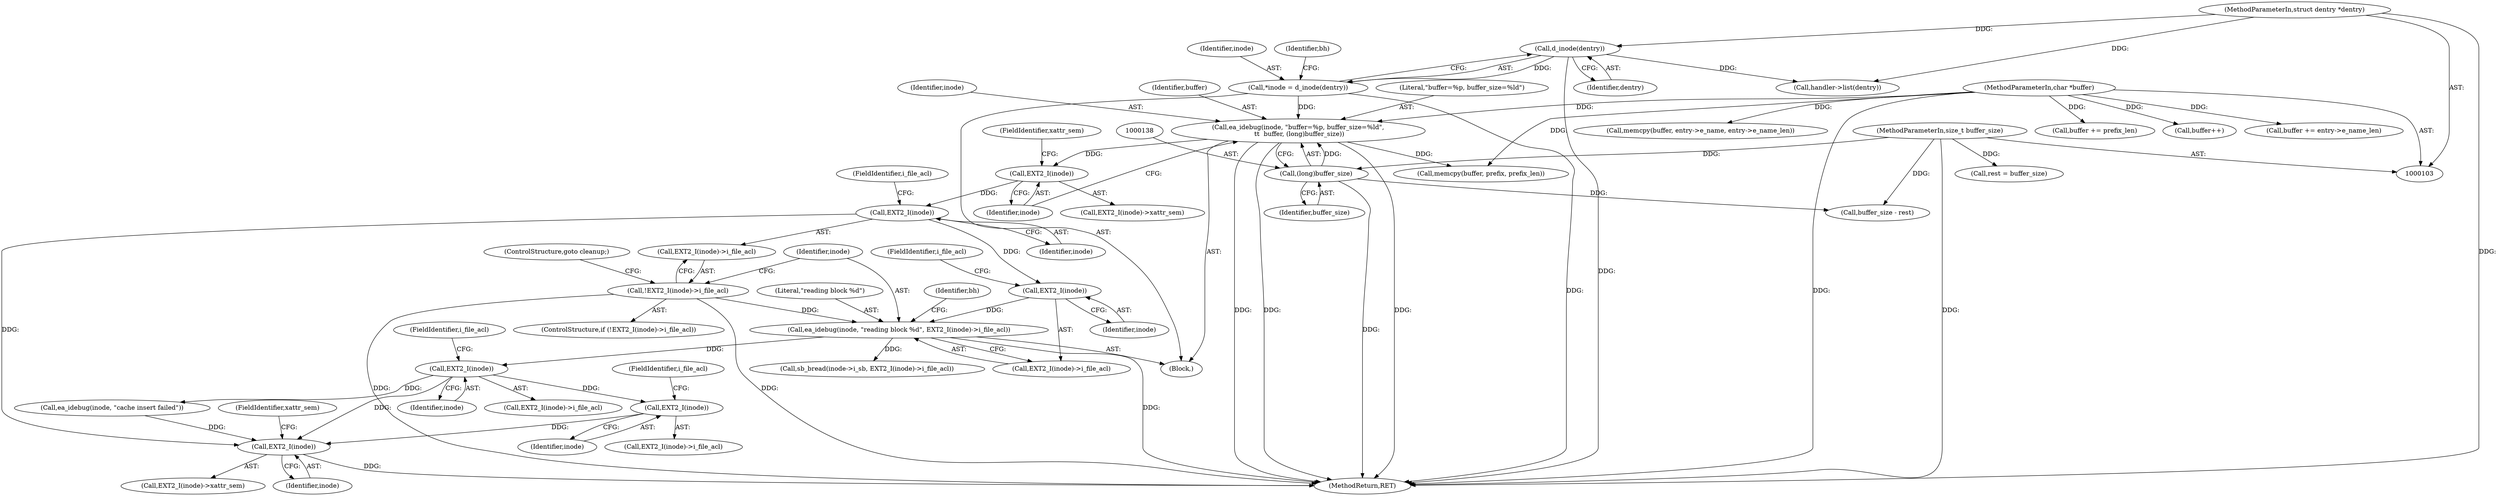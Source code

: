 digraph "0_linux_be0726d33cb8f411945884664924bed3cb8c70ee_8@pointer" {
"1000231" [label="(Call,EXT2_I(inode))"];
"1000170" [label="(Call,EXT2_I(inode))"];
"1000156" [label="(Call,ea_idebug(inode, \"reading block %d\", EXT2_I(inode)->i_file_acl))"];
"1000160" [label="(Call,EXT2_I(inode))"];
"1000152" [label="(Call,EXT2_I(inode))"];
"1000143" [label="(Call,EXT2_I(inode))"];
"1000133" [label="(Call,ea_idebug(inode, \"buffer=%p, buffer_size=%ld\",\n \t\t  buffer, (long)buffer_size))"];
"1000109" [label="(Call,*inode = d_inode(dentry))"];
"1000111" [label="(Call,d_inode(dentry))"];
"1000104" [label="(MethodParameterIn,struct dentry *dentry)"];
"1000105" [label="(MethodParameterIn,char *buffer)"];
"1000137" [label="(Call,(long)buffer_size)"];
"1000106" [label="(MethodParameterIn,size_t buffer_size)"];
"1000150" [label="(Call,!EXT2_I(inode)->i_file_acl)"];
"1000371" [label="(Call,EXT2_I(inode))"];
"1000336" [label="(Call,buffer += prefix_len)"];
"1000157" [label="(Identifier,inode)"];
"1000154" [label="(FieldIdentifier,i_file_acl)"];
"1000354" [label="(Call,buffer++)"];
"1000362" [label="(Call,buffer_size - rest)"];
"1000162" [label="(FieldIdentifier,i_file_acl)"];
"1000373" [label="(FieldIdentifier,xattr_sem)"];
"1000142" [label="(Call,EXT2_I(inode)->xattr_sem)"];
"1000105" [label="(MethodParameterIn,char *buffer)"];
"1000153" [label="(Identifier,inode)"];
"1000110" [label="(Identifier,inode)"];
"1000156" [label="(Call,ea_idebug(inode, \"reading block %d\", EXT2_I(inode)->i_file_acl))"];
"1000115" [label="(Identifier,bh)"];
"1000155" [label="(ControlStructure,goto cleanup;)"];
"1000136" [label="(Identifier,buffer)"];
"1000267" [label="(Call,ea_idebug(inode, \"cache insert failed\"))"];
"1000161" [label="(Identifier,inode)"];
"1000170" [label="(Call,EXT2_I(inode))"];
"1000135" [label="(Literal,\"buffer=%p, buffer_size=%ld\")"];
"1000332" [label="(Call,memcpy(buffer, prefix, prefix_len))"];
"1000150" [label="(Call,!EXT2_I(inode)->i_file_acl)"];
"1000151" [label="(Call,EXT2_I(inode)->i_file_acl)"];
"1000233" [label="(FieldIdentifier,i_file_acl)"];
"1000164" [label="(Identifier,bh)"];
"1000370" [label="(Call,EXT2_I(inode)->xattr_sem)"];
"1000232" [label="(Identifier,inode)"];
"1000169" [label="(Call,EXT2_I(inode)->i_file_acl)"];
"1000160" [label="(Call,EXT2_I(inode))"];
"1000111" [label="(Call,d_inode(dentry))"];
"1000347" [label="(Call,buffer += entry->e_name_len)"];
"1000106" [label="(MethodParameterIn,size_t buffer_size)"];
"1000165" [label="(Call,sb_bread(inode->i_sb, EXT2_I(inode)->i_file_acl))"];
"1000112" [label="(Identifier,dentry)"];
"1000133" [label="(Call,ea_idebug(inode, \"buffer=%p, buffer_size=%ld\",\n \t\t  buffer, (long)buffer_size))"];
"1000107" [label="(Block,)"];
"1000230" [label="(Call,EXT2_I(inode)->i_file_acl)"];
"1000134" [label="(Identifier,inode)"];
"1000145" [label="(FieldIdentifier,xattr_sem)"];
"1000298" [label="(Call,handler->list(dentry))"];
"1000371" [label="(Call,EXT2_I(inode))"];
"1000376" [label="(MethodReturn,RET)"];
"1000104" [label="(MethodParameterIn,struct dentry *dentry)"];
"1000339" [label="(Call,memcpy(buffer, entry->e_name, entry->e_name_len))"];
"1000149" [label="(ControlStructure,if (!EXT2_I(inode)->i_file_acl))"];
"1000152" [label="(Call,EXT2_I(inode))"];
"1000158" [label="(Literal,\"reading block %d\")"];
"1000231" [label="(Call,EXT2_I(inode))"];
"1000139" [label="(Identifier,buffer_size)"];
"1000120" [label="(Call,rest = buffer_size)"];
"1000137" [label="(Call,(long)buffer_size)"];
"1000171" [label="(Identifier,inode)"];
"1000159" [label="(Call,EXT2_I(inode)->i_file_acl)"];
"1000143" [label="(Call,EXT2_I(inode))"];
"1000109" [label="(Call,*inode = d_inode(dentry))"];
"1000172" [label="(FieldIdentifier,i_file_acl)"];
"1000372" [label="(Identifier,inode)"];
"1000144" [label="(Identifier,inode)"];
"1000231" -> "1000230"  [label="AST: "];
"1000231" -> "1000232"  [label="CFG: "];
"1000232" -> "1000231"  [label="AST: "];
"1000233" -> "1000231"  [label="CFG: "];
"1000170" -> "1000231"  [label="DDG: "];
"1000231" -> "1000371"  [label="DDG: "];
"1000170" -> "1000169"  [label="AST: "];
"1000170" -> "1000171"  [label="CFG: "];
"1000171" -> "1000170"  [label="AST: "];
"1000172" -> "1000170"  [label="CFG: "];
"1000156" -> "1000170"  [label="DDG: "];
"1000170" -> "1000267"  [label="DDG: "];
"1000170" -> "1000371"  [label="DDG: "];
"1000156" -> "1000107"  [label="AST: "];
"1000156" -> "1000159"  [label="CFG: "];
"1000157" -> "1000156"  [label="AST: "];
"1000158" -> "1000156"  [label="AST: "];
"1000159" -> "1000156"  [label="AST: "];
"1000164" -> "1000156"  [label="CFG: "];
"1000156" -> "1000376"  [label="DDG: "];
"1000160" -> "1000156"  [label="DDG: "];
"1000150" -> "1000156"  [label="DDG: "];
"1000156" -> "1000165"  [label="DDG: "];
"1000160" -> "1000159"  [label="AST: "];
"1000160" -> "1000161"  [label="CFG: "];
"1000161" -> "1000160"  [label="AST: "];
"1000162" -> "1000160"  [label="CFG: "];
"1000152" -> "1000160"  [label="DDG: "];
"1000152" -> "1000151"  [label="AST: "];
"1000152" -> "1000153"  [label="CFG: "];
"1000153" -> "1000152"  [label="AST: "];
"1000154" -> "1000152"  [label="CFG: "];
"1000143" -> "1000152"  [label="DDG: "];
"1000152" -> "1000371"  [label="DDG: "];
"1000143" -> "1000142"  [label="AST: "];
"1000143" -> "1000144"  [label="CFG: "];
"1000144" -> "1000143"  [label="AST: "];
"1000145" -> "1000143"  [label="CFG: "];
"1000133" -> "1000143"  [label="DDG: "];
"1000133" -> "1000107"  [label="AST: "];
"1000133" -> "1000137"  [label="CFG: "];
"1000134" -> "1000133"  [label="AST: "];
"1000135" -> "1000133"  [label="AST: "];
"1000136" -> "1000133"  [label="AST: "];
"1000137" -> "1000133"  [label="AST: "];
"1000144" -> "1000133"  [label="CFG: "];
"1000133" -> "1000376"  [label="DDG: "];
"1000133" -> "1000376"  [label="DDG: "];
"1000133" -> "1000376"  [label="DDG: "];
"1000109" -> "1000133"  [label="DDG: "];
"1000105" -> "1000133"  [label="DDG: "];
"1000137" -> "1000133"  [label="DDG: "];
"1000133" -> "1000332"  [label="DDG: "];
"1000109" -> "1000107"  [label="AST: "];
"1000109" -> "1000111"  [label="CFG: "];
"1000110" -> "1000109"  [label="AST: "];
"1000111" -> "1000109"  [label="AST: "];
"1000115" -> "1000109"  [label="CFG: "];
"1000109" -> "1000376"  [label="DDG: "];
"1000111" -> "1000109"  [label="DDG: "];
"1000111" -> "1000112"  [label="CFG: "];
"1000112" -> "1000111"  [label="AST: "];
"1000111" -> "1000376"  [label="DDG: "];
"1000104" -> "1000111"  [label="DDG: "];
"1000111" -> "1000298"  [label="DDG: "];
"1000104" -> "1000103"  [label="AST: "];
"1000104" -> "1000376"  [label="DDG: "];
"1000104" -> "1000298"  [label="DDG: "];
"1000105" -> "1000103"  [label="AST: "];
"1000105" -> "1000376"  [label="DDG: "];
"1000105" -> "1000332"  [label="DDG: "];
"1000105" -> "1000336"  [label="DDG: "];
"1000105" -> "1000339"  [label="DDG: "];
"1000105" -> "1000347"  [label="DDG: "];
"1000105" -> "1000354"  [label="DDG: "];
"1000137" -> "1000139"  [label="CFG: "];
"1000138" -> "1000137"  [label="AST: "];
"1000139" -> "1000137"  [label="AST: "];
"1000137" -> "1000376"  [label="DDG: "];
"1000106" -> "1000137"  [label="DDG: "];
"1000137" -> "1000362"  [label="DDG: "];
"1000106" -> "1000103"  [label="AST: "];
"1000106" -> "1000376"  [label="DDG: "];
"1000106" -> "1000120"  [label="DDG: "];
"1000106" -> "1000362"  [label="DDG: "];
"1000150" -> "1000149"  [label="AST: "];
"1000150" -> "1000151"  [label="CFG: "];
"1000151" -> "1000150"  [label="AST: "];
"1000155" -> "1000150"  [label="CFG: "];
"1000157" -> "1000150"  [label="CFG: "];
"1000150" -> "1000376"  [label="DDG: "];
"1000150" -> "1000376"  [label="DDG: "];
"1000371" -> "1000370"  [label="AST: "];
"1000371" -> "1000372"  [label="CFG: "];
"1000372" -> "1000371"  [label="AST: "];
"1000373" -> "1000371"  [label="CFG: "];
"1000371" -> "1000376"  [label="DDG: "];
"1000267" -> "1000371"  [label="DDG: "];
}
